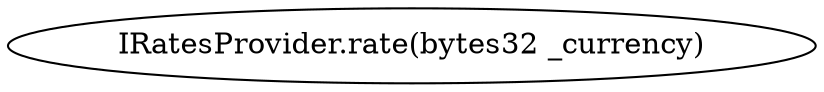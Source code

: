 digraph "" {
	graph [bb="0,0,326.66,36"];
	node [label="\N"];
	"IRatesProvider.rate(bytes32 _currency)"	 [height=0.5,
		pos="163.33,18",
		width=4.537];
}
digraph "" {
	graph [bb="0,0,326.66,36"];
	node [label="\N"];
	"IRatesProvider.rate(bytes32 _currency)"	 [height=0.5,
		pos="163.33,18",
		width=4.537];
}
digraph "" {
	graph [bb="0,0,326.66,36"];
	node [label="\N"];
	"IRatesProvider.rate(bytes32 _currency)"	 [height=0.5,
		pos="163.33,18",
		width=4.537];
}
digraph "" {
	graph [bb="0,0,326.66,36"];
	node [label="\N"];
	"IRatesProvider.rate(bytes32 _currency)"	 [height=0.5,
		pos="163.33,18",
		width=4.537];
}
digraph "" {
	graph [bb="0,0,326.66,36"];
	node [label="\N"];
	"IRatesProvider.rate(bytes32 _currency)"	 [height=0.5,
		pos="163.33,18",
		width=4.537];
}
